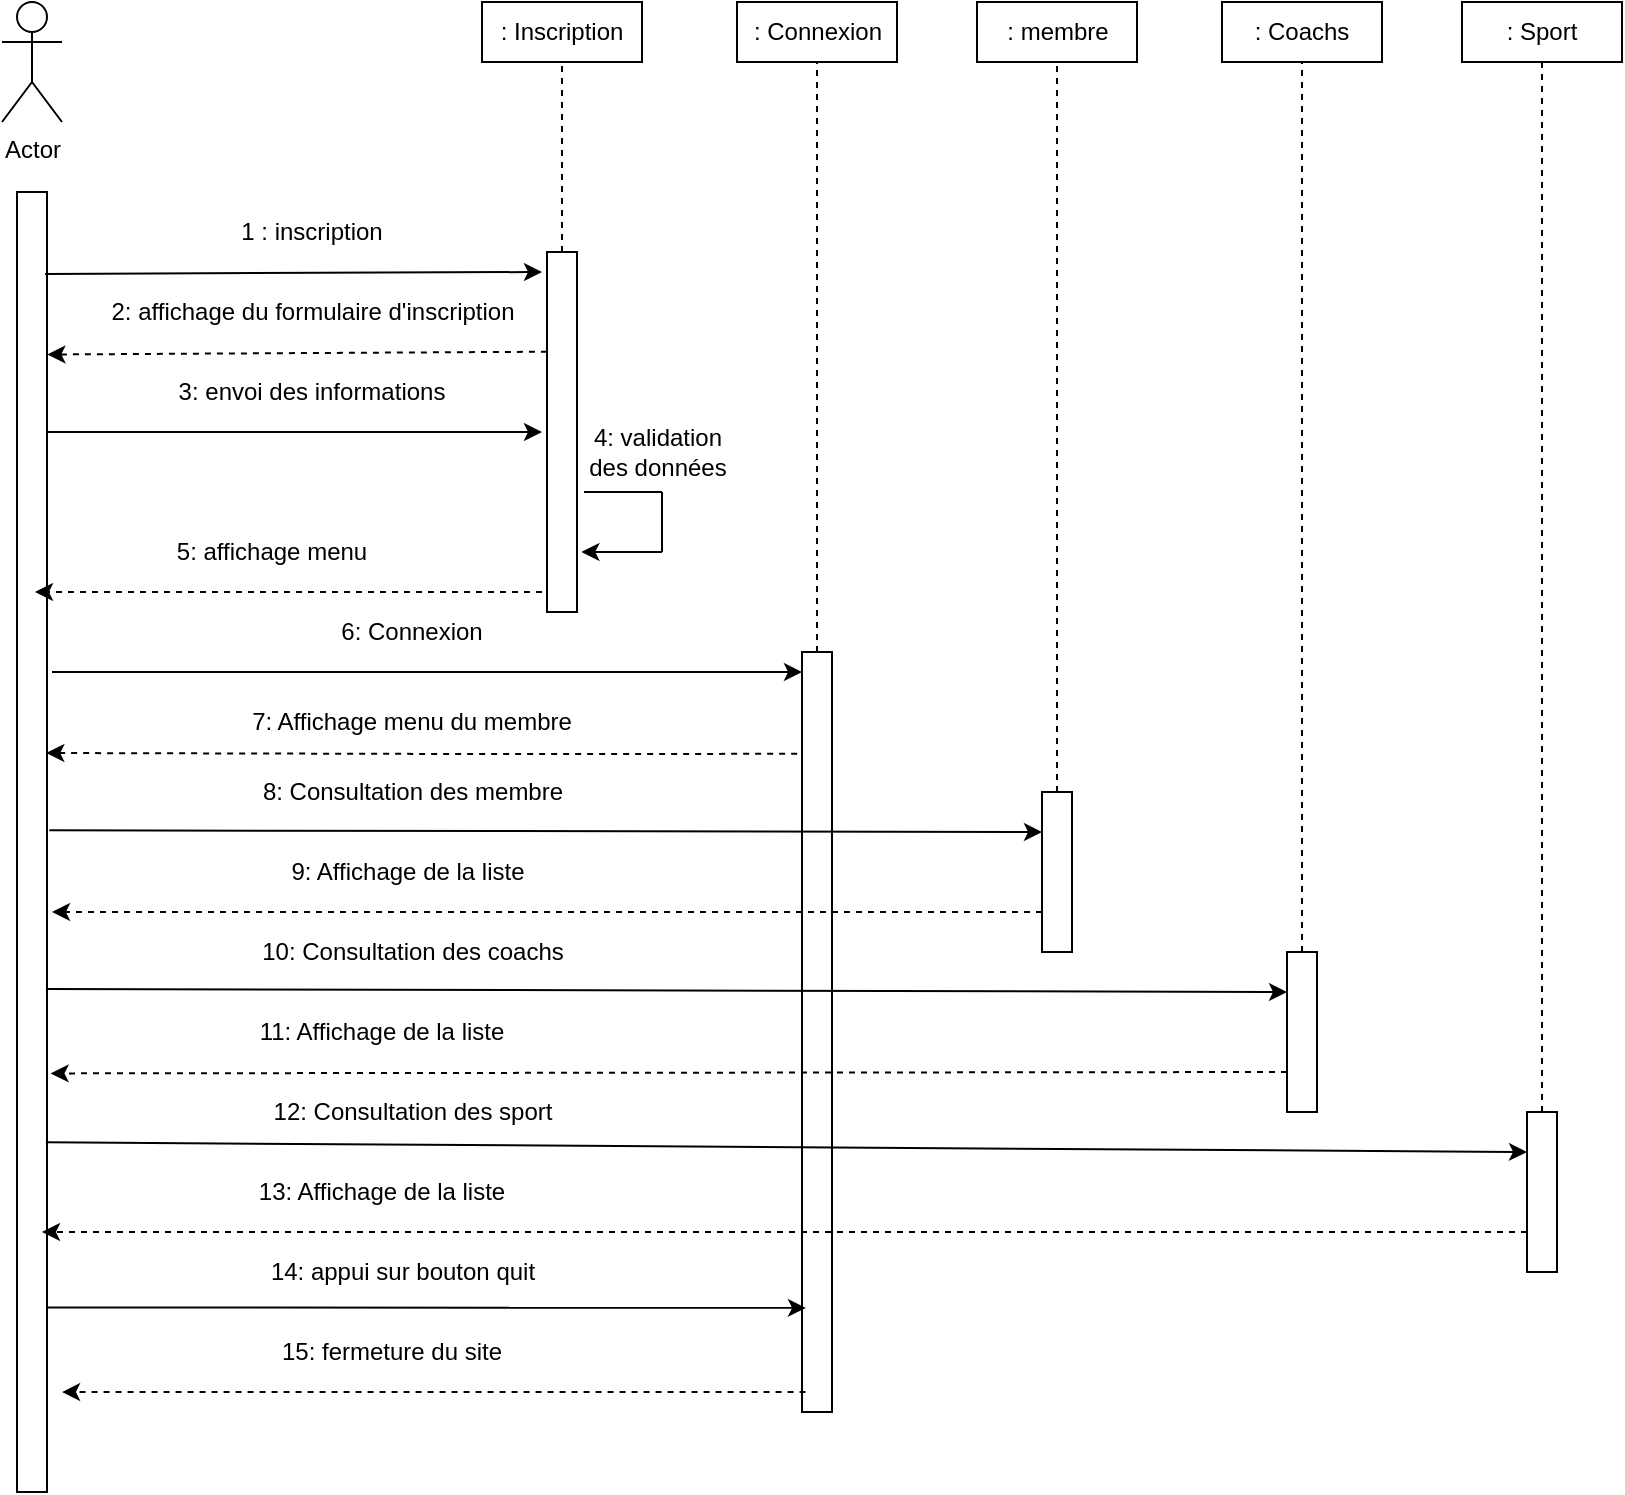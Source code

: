<mxfile version="13.3.0" type="device"><diagram id="Ngo7Eq_YJsrmkFvlgTZI" name="Page-1"><mxGraphModel dx="1038" dy="519" grid="1" gridSize="10" guides="1" tooltips="1" connect="1" arrows="1" fold="1" page="1" pageScale="1" pageWidth="1654" pageHeight="2336" math="0" shadow="0"><root><mxCell id="0"/><mxCell id="1" parent="0"/><mxCell id="ZLwnSOUTPbuNu8-OmvCi-1" value="Actor" style="shape=umlActor;verticalLabelPosition=bottom;labelBackgroundColor=#ffffff;verticalAlign=top;html=1;outlineConnect=0;" vertex="1" parent="1"><mxGeometry x="110" y="25" width="30" height="60" as="geometry"/></mxCell><mxCell id="ZLwnSOUTPbuNu8-OmvCi-2" value="" style="rounded=0;whiteSpace=wrap;html=1;" vertex="1" parent="1"><mxGeometry x="117.5" y="120" width="15" height="650" as="geometry"/></mxCell><mxCell id="ZLwnSOUTPbuNu8-OmvCi-3" value=": Inscription" style="rounded=0;whiteSpace=wrap;html=1;" vertex="1" parent="1"><mxGeometry x="350" y="25" width="80" height="30" as="geometry"/></mxCell><mxCell id="ZLwnSOUTPbuNu8-OmvCi-4" value="" style="rounded=0;whiteSpace=wrap;html=1;" vertex="1" parent="1"><mxGeometry x="382.5" y="150" width="15" height="180" as="geometry"/></mxCell><mxCell id="ZLwnSOUTPbuNu8-OmvCi-5" value="" style="endArrow=classic;html=1;exitX=0.938;exitY=0.063;exitDx=0;exitDy=0;exitPerimeter=0;" edge="1" parent="1" source="ZLwnSOUTPbuNu8-OmvCi-2"><mxGeometry width="50" height="50" relative="1" as="geometry"><mxPoint x="250" y="300" as="sourcePoint"/><mxPoint x="380" y="160" as="targetPoint"/></mxGeometry></mxCell><mxCell id="ZLwnSOUTPbuNu8-OmvCi-6" value="" style="endArrow=none;dashed=1;html=1;entryX=0.5;entryY=1;entryDx=0;entryDy=0;exitX=0.5;exitY=0;exitDx=0;exitDy=0;" edge="1" parent="1" source="ZLwnSOUTPbuNu8-OmvCi-4" target="ZLwnSOUTPbuNu8-OmvCi-3"><mxGeometry width="50" height="50" relative="1" as="geometry"><mxPoint x="250" y="300" as="sourcePoint"/><mxPoint x="300" y="250" as="targetPoint"/></mxGeometry></mxCell><mxCell id="ZLwnSOUTPbuNu8-OmvCi-7" value="1 : inscription" style="text;html=1;strokeColor=none;fillColor=none;align=center;verticalAlign=middle;whiteSpace=wrap;rounded=0;" vertex="1" parent="1"><mxGeometry x="210" y="130" width="110" height="20" as="geometry"/></mxCell><mxCell id="ZLwnSOUTPbuNu8-OmvCi-8" value="" style="endArrow=classic;html=1;entryX=1.014;entryY=0.125;entryDx=0;entryDy=0;entryPerimeter=0;dashed=1;exitX=-0.003;exitY=0.277;exitDx=0;exitDy=0;exitPerimeter=0;" edge="1" parent="1" source="ZLwnSOUTPbuNu8-OmvCi-4" target="ZLwnSOUTPbuNu8-OmvCi-2"><mxGeometry width="50" height="50" relative="1" as="geometry"><mxPoint x="470" y="198" as="sourcePoint"/><mxPoint x="300" y="250" as="targetPoint"/></mxGeometry></mxCell><mxCell id="ZLwnSOUTPbuNu8-OmvCi-9" value="2: affichage du formulaire d'inscription" style="text;html=1;strokeColor=none;fillColor=none;align=center;verticalAlign=middle;whiteSpace=wrap;rounded=0;" vertex="1" parent="1"><mxGeometry x="147.5" y="170" width="235" height="20" as="geometry"/></mxCell><mxCell id="ZLwnSOUTPbuNu8-OmvCi-12" value="" style="endArrow=classic;html=1;" edge="1" parent="1"><mxGeometry width="50" height="50" relative="1" as="geometry"><mxPoint x="132.5" y="240" as="sourcePoint"/><mxPoint x="380" y="240" as="targetPoint"/></mxGeometry></mxCell><mxCell id="ZLwnSOUTPbuNu8-OmvCi-13" value="" style="endArrow=classic;html=1;entryX=1.033;entryY=0.19;entryDx=0;entryDy=0;entryPerimeter=0;dashed=1;" edge="1" parent="1"><mxGeometry width="50" height="50" relative="1" as="geometry"><mxPoint x="380" y="320" as="sourcePoint"/><mxPoint x="126.495" y="320" as="targetPoint"/></mxGeometry></mxCell><mxCell id="ZLwnSOUTPbuNu8-OmvCi-14" value=": Connexion" style="rounded=0;whiteSpace=wrap;html=1;" vertex="1" parent="1"><mxGeometry x="477.5" y="25" width="80" height="30" as="geometry"/></mxCell><mxCell id="ZLwnSOUTPbuNu8-OmvCi-15" value="" style="rounded=0;whiteSpace=wrap;html=1;" vertex="1" parent="1"><mxGeometry x="510" y="350" width="15" height="380" as="geometry"/></mxCell><mxCell id="ZLwnSOUTPbuNu8-OmvCi-16" value="3: envoi des informations" style="text;html=1;strokeColor=none;fillColor=none;align=center;verticalAlign=middle;whiteSpace=wrap;rounded=0;" vertex="1" parent="1"><mxGeometry x="145" y="210" width="240" height="20" as="geometry"/></mxCell><mxCell id="ZLwnSOUTPbuNu8-OmvCi-17" value="" style="endArrow=none;html=1;" edge="1" parent="1"><mxGeometry width="50" height="50" relative="1" as="geometry"><mxPoint x="440" y="300" as="sourcePoint"/><mxPoint x="440" y="270" as="targetPoint"/></mxGeometry></mxCell><mxCell id="ZLwnSOUTPbuNu8-OmvCi-18" value="" style="endArrow=classic;html=1;entryX=1.146;entryY=0.833;entryDx=0;entryDy=0;entryPerimeter=0;" edge="1" parent="1" target="ZLwnSOUTPbuNu8-OmvCi-4"><mxGeometry width="50" height="50" relative="1" as="geometry"><mxPoint x="440" y="300" as="sourcePoint"/><mxPoint x="400" y="310" as="targetPoint"/></mxGeometry></mxCell><mxCell id="ZLwnSOUTPbuNu8-OmvCi-19" value="" style="endArrow=none;html=1;" edge="1" parent="1"><mxGeometry width="50" height="50" relative="1" as="geometry"><mxPoint x="401" y="270" as="sourcePoint"/><mxPoint x="440" y="270" as="targetPoint"/></mxGeometry></mxCell><mxCell id="ZLwnSOUTPbuNu8-OmvCi-20" value="4: validation des données" style="text;html=1;strokeColor=none;fillColor=none;align=center;verticalAlign=middle;whiteSpace=wrap;rounded=0;" vertex="1" parent="1"><mxGeometry x="397.5" y="240" width="80" height="20" as="geometry"/></mxCell><mxCell id="ZLwnSOUTPbuNu8-OmvCi-21" value="5: affichage menu" style="text;html=1;strokeColor=none;fillColor=none;align=center;verticalAlign=middle;whiteSpace=wrap;rounded=0;" vertex="1" parent="1"><mxGeometry x="190" y="290" width="110" height="20" as="geometry"/></mxCell><mxCell id="ZLwnSOUTPbuNu8-OmvCi-23" value=": membre" style="rounded=0;whiteSpace=wrap;html=1;" vertex="1" parent="1"><mxGeometry x="597.5" y="25" width="80" height="30" as="geometry"/></mxCell><mxCell id="ZLwnSOUTPbuNu8-OmvCi-24" value=": Coachs" style="rounded=0;whiteSpace=wrap;html=1;" vertex="1" parent="1"><mxGeometry x="720" y="25" width="80" height="30" as="geometry"/></mxCell><mxCell id="ZLwnSOUTPbuNu8-OmvCi-25" value=": Sport" style="rounded=0;whiteSpace=wrap;html=1;" vertex="1" parent="1"><mxGeometry x="840" y="25" width="80" height="30" as="geometry"/></mxCell><mxCell id="ZLwnSOUTPbuNu8-OmvCi-27" value="" style="endArrow=classic;html=1;" edge="1" parent="1"><mxGeometry width="50" height="50" relative="1" as="geometry"><mxPoint x="135" y="360" as="sourcePoint"/><mxPoint x="510" y="360" as="targetPoint"/></mxGeometry></mxCell><mxCell id="ZLwnSOUTPbuNu8-OmvCi-28" value="6: Connexion" style="text;html=1;strokeColor=none;fillColor=none;align=center;verticalAlign=middle;whiteSpace=wrap;rounded=0;" vertex="1" parent="1"><mxGeometry x="260" y="330" width="110" height="20" as="geometry"/></mxCell><mxCell id="ZLwnSOUTPbuNu8-OmvCi-29" value="" style="endArrow=classic;html=1;exitX=-0.162;exitY=0.234;exitDx=0;exitDy=0;exitPerimeter=0;dashed=1;entryX=0.976;entryY=0.49;entryDx=0;entryDy=0;entryPerimeter=0;" edge="1" parent="1"><mxGeometry width="50" height="50" relative="1" as="geometry"><mxPoint x="507.57" y="400.92" as="sourcePoint"/><mxPoint x="132.14" y="400.5" as="targetPoint"/><Array as="points"><mxPoint x="340" y="401"/></Array></mxGeometry></mxCell><mxCell id="ZLwnSOUTPbuNu8-OmvCi-31" value="" style="endArrow=none;dashed=1;html=1;entryX=0.5;entryY=1;entryDx=0;entryDy=0;exitX=0.5;exitY=0;exitDx=0;exitDy=0;" edge="1" parent="1" source="ZLwnSOUTPbuNu8-OmvCi-15" target="ZLwnSOUTPbuNu8-OmvCi-14"><mxGeometry width="50" height="50" relative="1" as="geometry"><mxPoint x="320" y="410" as="sourcePoint"/><mxPoint x="370" y="360" as="targetPoint"/></mxGeometry></mxCell><mxCell id="ZLwnSOUTPbuNu8-OmvCi-32" value="7: Affichage menu du membre" style="text;html=1;strokeColor=none;fillColor=none;align=center;verticalAlign=middle;whiteSpace=wrap;rounded=0;" vertex="1" parent="1"><mxGeometry x="225" y="370" width="180" height="30" as="geometry"/></mxCell><mxCell id="ZLwnSOUTPbuNu8-OmvCi-33" value="" style="endArrow=classic;html=1;exitX=1.077;exitY=0.491;exitDx=0;exitDy=0;exitPerimeter=0;entryX=0;entryY=0.25;entryDx=0;entryDy=0;" edge="1" parent="1" source="ZLwnSOUTPbuNu8-OmvCi-2" target="ZLwnSOUTPbuNu8-OmvCi-34"><mxGeometry width="50" height="50" relative="1" as="geometry"><mxPoint x="650" y="350" as="sourcePoint"/><mxPoint x="740" y="440" as="targetPoint"/></mxGeometry></mxCell><mxCell id="ZLwnSOUTPbuNu8-OmvCi-34" value="" style="rounded=0;whiteSpace=wrap;html=1;" vertex="1" parent="1"><mxGeometry x="630" y="420" width="15" height="80" as="geometry"/></mxCell><mxCell id="ZLwnSOUTPbuNu8-OmvCi-35" value="" style="endArrow=classic;html=1;dashed=1;exitX=0;exitY=0.75;exitDx=0;exitDy=0;" edge="1" parent="1" source="ZLwnSOUTPbuNu8-OmvCi-34"><mxGeometry width="50" height="50" relative="1" as="geometry"><mxPoint x="650" y="350" as="sourcePoint"/><mxPoint x="135" y="480" as="targetPoint"/></mxGeometry></mxCell><mxCell id="ZLwnSOUTPbuNu8-OmvCi-36" value="" style="rounded=0;whiteSpace=wrap;html=1;" vertex="1" parent="1"><mxGeometry x="752.5" y="500" width="15" height="80" as="geometry"/></mxCell><mxCell id="ZLwnSOUTPbuNu8-OmvCi-37" value="" style="rounded=0;whiteSpace=wrap;html=1;" vertex="1" parent="1"><mxGeometry x="872.5" y="580" width="15" height="80" as="geometry"/></mxCell><mxCell id="ZLwnSOUTPbuNu8-OmvCi-38" value="" style="endArrow=classic;html=1;exitX=0.963;exitY=0.613;exitDx=0;exitDy=0;exitPerimeter=0;entryX=0;entryY=0.25;entryDx=0;entryDy=0;" edge="1" parent="1" source="ZLwnSOUTPbuNu8-OmvCi-2" target="ZLwnSOUTPbuNu8-OmvCi-36"><mxGeometry width="50" height="50" relative="1" as="geometry"><mxPoint x="610" y="640" as="sourcePoint"/><mxPoint x="660" y="590" as="targetPoint"/></mxGeometry></mxCell><mxCell id="ZLwnSOUTPbuNu8-OmvCi-39" value="" style="endArrow=classic;html=1;dashed=1;exitX=0;exitY=0.75;exitDx=0;exitDy=0;entryX=1.12;entryY=0.678;entryDx=0;entryDy=0;entryPerimeter=0;" edge="1" parent="1" source="ZLwnSOUTPbuNu8-OmvCi-36" target="ZLwnSOUTPbuNu8-OmvCi-2"><mxGeometry width="50" height="50" relative="1" as="geometry"><mxPoint x="610" y="640" as="sourcePoint"/><mxPoint x="660" y="590" as="targetPoint"/></mxGeometry></mxCell><mxCell id="ZLwnSOUTPbuNu8-OmvCi-40" value="" style="endArrow=classic;html=1;exitX=0.963;exitY=0.731;exitDx=0;exitDy=0;exitPerimeter=0;entryX=0;entryY=0.25;entryDx=0;entryDy=0;" edge="1" parent="1" source="ZLwnSOUTPbuNu8-OmvCi-2" target="ZLwnSOUTPbuNu8-OmvCi-37"><mxGeometry width="50" height="50" relative="1" as="geometry"><mxPoint x="610" y="640" as="sourcePoint"/><mxPoint x="870" y="640" as="targetPoint"/></mxGeometry></mxCell><mxCell id="ZLwnSOUTPbuNu8-OmvCi-41" value="" style="endArrow=classic;html=1;dashed=1;exitX=0;exitY=0.75;exitDx=0;exitDy=0;entryX=0.833;entryY=0.8;entryDx=0;entryDy=0;entryPerimeter=0;" edge="1" parent="1" source="ZLwnSOUTPbuNu8-OmvCi-37" target="ZLwnSOUTPbuNu8-OmvCi-2"><mxGeometry width="50" height="50" relative="1" as="geometry"><mxPoint x="610" y="640" as="sourcePoint"/><mxPoint x="660" y="590" as="targetPoint"/></mxGeometry></mxCell><mxCell id="ZLwnSOUTPbuNu8-OmvCi-42" value="" style="endArrow=classic;html=1;dashed=1;exitX=-0.027;exitY=0.864;exitDx=0;exitDy=0;exitPerimeter=0;entryX=1.355;entryY=0.859;entryDx=0;entryDy=0;entryPerimeter=0;" edge="1" parent="1"><mxGeometry width="50" height="50" relative="1" as="geometry"><mxPoint x="511.775" y="720.0" as="sourcePoint"/><mxPoint x="140.005" y="720.03" as="targetPoint"/></mxGeometry></mxCell><mxCell id="ZLwnSOUTPbuNu8-OmvCi-43" value="" style="endArrow=none;dashed=1;html=1;entryX=0.5;entryY=1;entryDx=0;entryDy=0;exitX=0.5;exitY=0;exitDx=0;exitDy=0;" edge="1" parent="1" source="ZLwnSOUTPbuNu8-OmvCi-34" target="ZLwnSOUTPbuNu8-OmvCi-23"><mxGeometry width="50" height="50" relative="1" as="geometry"><mxPoint x="570" y="390" as="sourcePoint"/><mxPoint x="620" y="340" as="targetPoint"/></mxGeometry></mxCell><mxCell id="ZLwnSOUTPbuNu8-OmvCi-44" value="" style="endArrow=none;dashed=1;html=1;entryX=0.5;entryY=1;entryDx=0;entryDy=0;exitX=0.5;exitY=0;exitDx=0;exitDy=0;" edge="1" parent="1" source="ZLwnSOUTPbuNu8-OmvCi-36" target="ZLwnSOUTPbuNu8-OmvCi-24"><mxGeometry width="50" height="50" relative="1" as="geometry"><mxPoint x="570" y="390" as="sourcePoint"/><mxPoint x="620" y="340" as="targetPoint"/></mxGeometry></mxCell><mxCell id="ZLwnSOUTPbuNu8-OmvCi-45" value="" style="endArrow=none;dashed=1;html=1;entryX=0.5;entryY=1;entryDx=0;entryDy=0;exitX=0.5;exitY=0;exitDx=0;exitDy=0;" edge="1" parent="1" source="ZLwnSOUTPbuNu8-OmvCi-37" target="ZLwnSOUTPbuNu8-OmvCi-25"><mxGeometry width="50" height="50" relative="1" as="geometry"><mxPoint x="570" y="390" as="sourcePoint"/><mxPoint x="620" y="340" as="targetPoint"/></mxGeometry></mxCell><mxCell id="ZLwnSOUTPbuNu8-OmvCi-46" value="8: Consultation des membre " style="text;html=1;strokeColor=none;fillColor=none;align=center;verticalAlign=middle;whiteSpace=wrap;rounded=0;" vertex="1" parent="1"><mxGeometry x="232.5" y="410" width="165" height="20" as="geometry"/></mxCell><mxCell id="ZLwnSOUTPbuNu8-OmvCi-47" value="9: Affichage de la liste" style="text;html=1;strokeColor=none;fillColor=none;align=center;verticalAlign=middle;whiteSpace=wrap;rounded=0;" vertex="1" parent="1"><mxGeometry x="227.5" y="450" width="170" height="20" as="geometry"/></mxCell><mxCell id="ZLwnSOUTPbuNu8-OmvCi-48" value="11: Affichage de la liste" style="text;html=1;strokeColor=none;fillColor=none;align=center;verticalAlign=middle;whiteSpace=wrap;rounded=0;" vertex="1" parent="1"><mxGeometry x="215" y="530" width="170" height="20" as="geometry"/></mxCell><mxCell id="ZLwnSOUTPbuNu8-OmvCi-49" value="13: Affichage de la liste" style="text;html=1;strokeColor=none;fillColor=none;align=center;verticalAlign=middle;whiteSpace=wrap;rounded=0;" vertex="1" parent="1"><mxGeometry x="215" y="610" width="170" height="20" as="geometry"/></mxCell><mxCell id="ZLwnSOUTPbuNu8-OmvCi-50" value="10: Consultation des coachs " style="text;html=1;strokeColor=none;fillColor=none;align=center;verticalAlign=middle;whiteSpace=wrap;rounded=0;" vertex="1" parent="1"><mxGeometry x="232.5" y="490" width="165" height="20" as="geometry"/></mxCell><mxCell id="ZLwnSOUTPbuNu8-OmvCi-51" value="12: Consultation des sport " style="text;html=1;strokeColor=none;fillColor=none;align=center;verticalAlign=middle;whiteSpace=wrap;rounded=0;" vertex="1" parent="1"><mxGeometry x="232.5" y="570" width="165" height="20" as="geometry"/></mxCell><mxCell id="ZLwnSOUTPbuNu8-OmvCi-52" value="15: fermeture du site" style="text;html=1;strokeColor=none;fillColor=none;align=center;verticalAlign=middle;whiteSpace=wrap;rounded=0;" vertex="1" parent="1"><mxGeometry x="240" y="690" width="130" height="20" as="geometry"/></mxCell><mxCell id="ZLwnSOUTPbuNu8-OmvCi-53" value="" style="endArrow=classic;html=1;exitX=1.033;exitY=0.858;exitDx=0;exitDy=0;exitPerimeter=0;entryX=0.133;entryY=0.863;entryDx=0;entryDy=0;entryPerimeter=0;" edge="1" parent="1" source="ZLwnSOUTPbuNu8-OmvCi-2" target="ZLwnSOUTPbuNu8-OmvCi-15"><mxGeometry width="50" height="50" relative="1" as="geometry"><mxPoint x="490" y="630" as="sourcePoint"/><mxPoint x="540" y="580" as="targetPoint"/></mxGeometry></mxCell><mxCell id="ZLwnSOUTPbuNu8-OmvCi-54" value="14: appui sur bouton quit " style="text;html=1;strokeColor=none;fillColor=none;align=center;verticalAlign=middle;whiteSpace=wrap;rounded=0;" vertex="1" parent="1"><mxGeometry x="227.5" y="650" width="165" height="20" as="geometry"/></mxCell></root></mxGraphModel></diagram></mxfile>